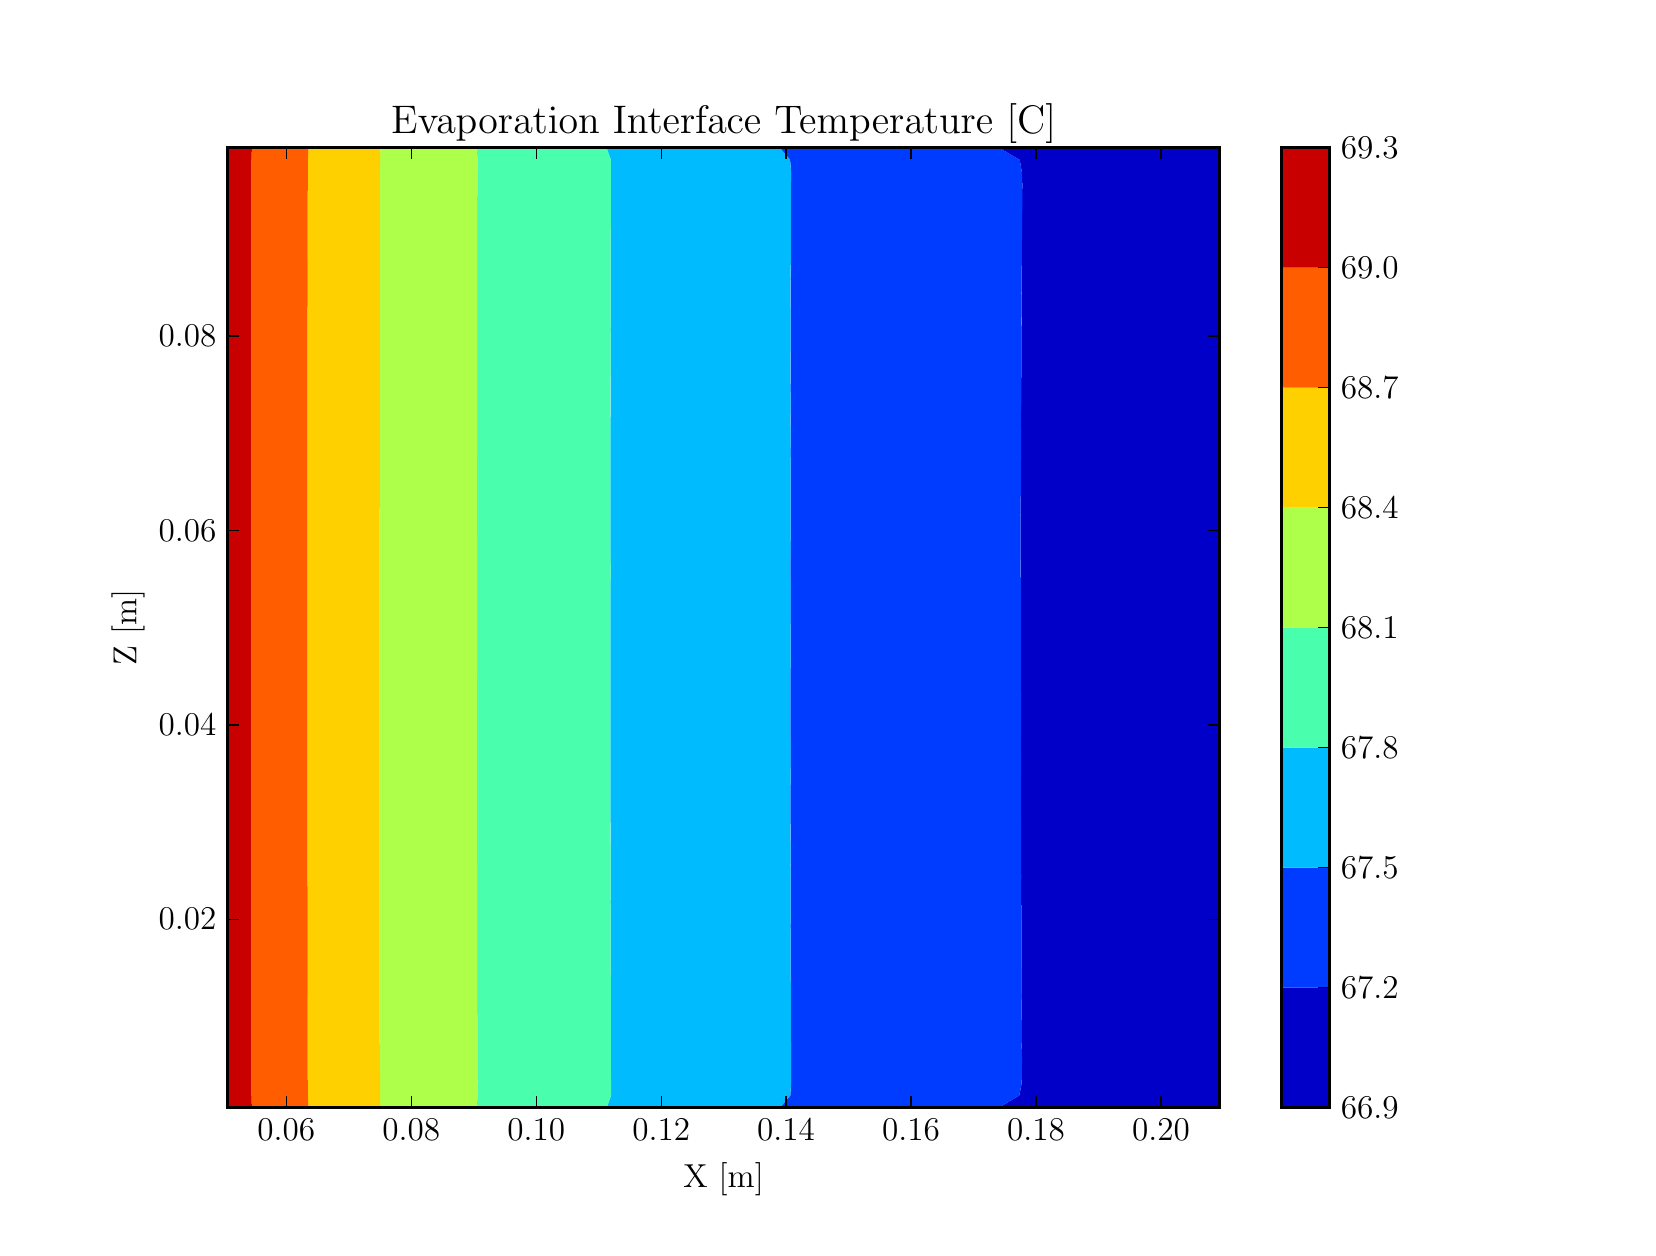 \begingroup%
\makeatletter%
\begin{pgfpicture}%
\pgfpathrectangle{\pgfpointorigin}{\pgfqpoint{8.0in}{6.0in}}%
\pgfusepath{use as bounding box, clip}%
\begin{pgfscope}%
\pgfsetbuttcap%
\pgfsetmiterjoin%
\definecolor{currentfill}{rgb}{1.0,1.0,1.0}%
\pgfsetfillcolor{currentfill}%
\pgfsetlinewidth{0.0pt}%
\definecolor{currentstroke}{rgb}{1.0,1.0,1.0}%
\pgfsetstrokecolor{currentstroke}%
\pgfsetdash{}{0pt}%
\pgfpathmoveto{\pgfqpoint{0.0in}{0.0in}}%
\pgfpathlineto{\pgfqpoint{8.0in}{0.0in}}%
\pgfpathlineto{\pgfqpoint{8.0in}{6.0in}}%
\pgfpathlineto{\pgfqpoint{0.0in}{6.0in}}%
\pgfpathclose%
\pgfusepath{fill}%
\end{pgfscope}%
\begin{pgfscope}%
\pgfsetbuttcap%
\pgfsetmiterjoin%
\definecolor{currentfill}{rgb}{1.0,1.0,1.0}%
\pgfsetfillcolor{currentfill}%
\pgfsetlinewidth{0.0pt}%
\definecolor{currentstroke}{rgb}{0.0,0.0,0.0}%
\pgfsetstrokecolor{currentstroke}%
\pgfsetstrokeopacity{0.0}%
\pgfsetdash{}{0pt}%
\pgfpathmoveto{\pgfqpoint{1.0in}{0.6in}}%
\pgfpathlineto{\pgfqpoint{5.96in}{0.6in}}%
\pgfpathlineto{\pgfqpoint{5.96in}{5.4in}}%
\pgfpathlineto{\pgfqpoint{1.0in}{5.4in}}%
\pgfpathclose%
\pgfusepath{fill}%
\end{pgfscope}%
\begin{pgfscope}%
\pgfpathrectangle{\pgfqpoint{1.0in}{0.6in}}{\pgfqpoint{4.96in}{4.8in}} %
\pgfusepath{clip}%
\pgfsetbuttcap%
\pgfsetroundjoin%
\definecolor{currentfill}{rgb}{0.0,0.0,0.785}%
\pgfsetfillcolor{currentfill}%
\pgfsetlinewidth{0.0pt}%
\definecolor{currentstroke}{rgb}{0.0,0.0,0.0}%
\pgfsetstrokecolor{currentstroke}%
\pgfsetdash{}{0pt}%
\pgfpathmoveto{\pgfqpoint{4.856in}{0.6in}}%
\pgfpathlineto{\pgfqpoint{5.96in}{0.6in}}%
\pgfpathlineto{\pgfqpoint{5.96in}{5.4in}}%
\pgfpathlineto{\pgfqpoint{4.857in}{5.4in}}%
\pgfpathlineto{\pgfqpoint{4.906in}{5.37in}}%
\pgfpathlineto{\pgfqpoint{4.96in}{5.339in}}%
\pgfpathlineto{\pgfqpoint{4.971in}{5.278in}}%
\pgfpathlineto{\pgfqpoint{4.973in}{5.218in}}%
\pgfpathlineto{\pgfqpoint{4.971in}{4.975in}}%
\pgfpathlineto{\pgfqpoint{4.97in}{4.914in}}%
\pgfpathlineto{\pgfqpoint{4.971in}{4.853in}}%
\pgfpathlineto{\pgfqpoint{4.97in}{4.792in}}%
\pgfpathlineto{\pgfqpoint{4.969in}{4.489in}}%
\pgfpathlineto{\pgfqpoint{4.968in}{4.428in}}%
\pgfpathlineto{\pgfqpoint{4.968in}{4.306in}}%
\pgfpathlineto{\pgfqpoint{4.967in}{4.003in}}%
\pgfpathlineto{\pgfqpoint{4.967in}{3.881in}}%
\pgfpathlineto{\pgfqpoint{4.966in}{3.82in}}%
\pgfpathlineto{\pgfqpoint{4.966in}{3.699in}}%
\pgfpathlineto{\pgfqpoint{4.964in}{3.577in}}%
\pgfpathlineto{\pgfqpoint{4.965in}{3.456in}}%
\pgfpathlineto{\pgfqpoint{4.966in}{3.091in}}%
\pgfpathlineto{\pgfqpoint{4.967in}{2.909in}}%
\pgfpathlineto{\pgfqpoint{4.966in}{2.848in}}%
\pgfpathlineto{\pgfqpoint{4.967in}{2.484in}}%
\pgfpathlineto{\pgfqpoint{4.966in}{2.423in}}%
\pgfpathlineto{\pgfqpoint{4.967in}{2.362in}}%
\pgfpathlineto{\pgfqpoint{4.967in}{2.18in}}%
\pgfpathlineto{\pgfqpoint{4.966in}{2.058in}}%
\pgfpathlineto{\pgfqpoint{4.967in}{1.937in}}%
\pgfpathlineto{\pgfqpoint{4.969in}{1.147in}}%
\pgfpathlineto{\pgfqpoint{4.971in}{0.965in}}%
\pgfpathlineto{\pgfqpoint{4.97in}{0.904in}}%
\pgfpathlineto{\pgfqpoint{4.972in}{0.843in}}%
\pgfpathlineto{\pgfqpoint{4.97in}{0.722in}}%
\pgfpathlineto{\pgfqpoint{4.958in}{0.661in}}%
\pgfpathlineto{\pgfqpoint{4.906in}{0.63in}}%
\pgfpathlineto{\pgfqpoint{4.856in}{0.6in}}%
\pgfpathlineto{\pgfqpoint{4.856in}{0.6in}}%
\pgfusepath{fill}%
\end{pgfscope}%
\begin{pgfscope}%
\pgfpathrectangle{\pgfqpoint{1.0in}{0.6in}}{\pgfqpoint{4.96in}{4.8in}} %
\pgfusepath{clip}%
\pgfsetbuttcap%
\pgfsetroundjoin%
\definecolor{currentfill}{rgb}{0.0,0.237,1.0}%
\pgfsetfillcolor{currentfill}%
\pgfsetlinewidth{0.0pt}%
\definecolor{currentstroke}{rgb}{0.0,0.0,0.0}%
\pgfsetstrokecolor{currentstroke}%
\pgfsetdash{}{0pt}%
\pgfpathmoveto{\pgfqpoint{3.761in}{0.6in}}%
\pgfpathlineto{\pgfqpoint{4.856in}{0.6in}}%
\pgfpathlineto{\pgfqpoint{4.906in}{0.63in}}%
\pgfpathlineto{\pgfqpoint{4.958in}{0.661in}}%
\pgfpathlineto{\pgfqpoint{4.97in}{0.722in}}%
\pgfpathlineto{\pgfqpoint{4.972in}{0.843in}}%
\pgfpathlineto{\pgfqpoint{4.97in}{0.904in}}%
\pgfpathlineto{\pgfqpoint{4.971in}{0.965in}}%
\pgfpathlineto{\pgfqpoint{4.967in}{1.39in}}%
\pgfpathlineto{\pgfqpoint{4.968in}{1.572in}}%
\pgfpathlineto{\pgfqpoint{4.967in}{1.694in}}%
\pgfpathlineto{\pgfqpoint{4.968in}{1.754in}}%
\pgfpathlineto{\pgfqpoint{4.967in}{1.815in}}%
\pgfpathlineto{\pgfqpoint{4.967in}{1.997in}}%
\pgfpathlineto{\pgfqpoint{4.966in}{2.119in}}%
\pgfpathlineto{\pgfqpoint{4.967in}{2.362in}}%
\pgfpathlineto{\pgfqpoint{4.966in}{2.423in}}%
\pgfpathlineto{\pgfqpoint{4.967in}{2.484in}}%
\pgfpathlineto{\pgfqpoint{4.965in}{3.395in}}%
\pgfpathlineto{\pgfqpoint{4.964in}{3.577in}}%
\pgfpathlineto{\pgfqpoint{4.966in}{3.699in}}%
\pgfpathlineto{\pgfqpoint{4.967in}{3.942in}}%
\pgfpathlineto{\pgfqpoint{4.966in}{4.063in}}%
\pgfpathlineto{\pgfqpoint{4.968in}{4.124in}}%
\pgfpathlineto{\pgfqpoint{4.968in}{4.428in}}%
\pgfpathlineto{\pgfqpoint{4.969in}{4.549in}}%
\pgfpathlineto{\pgfqpoint{4.97in}{4.61in}}%
\pgfpathlineto{\pgfqpoint{4.969in}{4.671in}}%
\pgfpathlineto{\pgfqpoint{4.973in}{5.096in}}%
\pgfpathlineto{\pgfqpoint{4.973in}{5.218in}}%
\pgfpathlineto{\pgfqpoint{4.971in}{5.278in}}%
\pgfpathlineto{\pgfqpoint{4.96in}{5.339in}}%
\pgfpathlineto{\pgfqpoint{4.906in}{5.37in}}%
\pgfpathlineto{\pgfqpoint{4.857in}{5.4in}}%
\pgfpathlineto{\pgfqpoint{3.76in}{5.4in}}%
\pgfpathlineto{\pgfqpoint{3.812in}{5.339in}}%
\pgfpathlineto{\pgfqpoint{3.817in}{5.278in}}%
\pgfpathlineto{\pgfqpoint{3.816in}{5.035in}}%
\pgfpathlineto{\pgfqpoint{3.814in}{4.185in}}%
\pgfpathlineto{\pgfqpoint{3.815in}{4.124in}}%
\pgfpathlineto{\pgfqpoint{3.814in}{3.881in}}%
\pgfpathlineto{\pgfqpoint{3.815in}{3.516in}}%
\pgfpathlineto{\pgfqpoint{3.813in}{3.334in}}%
\pgfpathlineto{\pgfqpoint{3.814in}{3.273in}}%
\pgfpathlineto{\pgfqpoint{3.814in}{3.03in}}%
\pgfpathlineto{\pgfqpoint{3.815in}{2.909in}}%
\pgfpathlineto{\pgfqpoint{3.814in}{2.787in}}%
\pgfpathlineto{\pgfqpoint{3.814in}{2.484in}}%
\pgfpathlineto{\pgfqpoint{3.813in}{2.362in}}%
\pgfpathlineto{\pgfqpoint{3.815in}{2.241in}}%
\pgfpathlineto{\pgfqpoint{3.813in}{2.18in}}%
\pgfpathlineto{\pgfqpoint{3.814in}{2.058in}}%
\pgfpathlineto{\pgfqpoint{3.815in}{1.572in}}%
\pgfpathlineto{\pgfqpoint{3.814in}{1.511in}}%
\pgfpathlineto{\pgfqpoint{3.815in}{1.329in}}%
\pgfpathlineto{\pgfqpoint{3.815in}{1.268in}}%
\pgfpathlineto{\pgfqpoint{3.817in}{0.782in}}%
\pgfpathlineto{\pgfqpoint{3.817in}{0.722in}}%
\pgfpathlineto{\pgfqpoint{3.813in}{0.661in}}%
\pgfpathlineto{\pgfqpoint{3.773in}{0.614in}}%
\pgfpathlineto{\pgfqpoint{3.761in}{0.6in}}%
\pgfpathlineto{\pgfqpoint{3.761in}{0.6in}}%
\pgfusepath{fill}%
\end{pgfscope}%
\begin{pgfscope}%
\pgfpathrectangle{\pgfqpoint{1.0in}{0.6in}}{\pgfqpoint{4.96in}{4.8in}} %
\pgfusepath{clip}%
\pgfsetbuttcap%
\pgfsetroundjoin%
\definecolor{currentfill}{rgb}{0.0,0.739,1.0}%
\pgfsetfillcolor{currentfill}%
\pgfsetlinewidth{0.0pt}%
\definecolor{currentstroke}{rgb}{0.0,0.0,0.0}%
\pgfsetstrokecolor{currentstroke}%
\pgfsetdash{}{0pt}%
\pgfpathmoveto{\pgfqpoint{2.895in}{0.6in}}%
\pgfpathlineto{\pgfqpoint{3.761in}{0.6in}}%
\pgfpathlineto{\pgfqpoint{3.773in}{0.614in}}%
\pgfpathlineto{\pgfqpoint{3.813in}{0.661in}}%
\pgfpathlineto{\pgfqpoint{3.817in}{0.722in}}%
\pgfpathlineto{\pgfqpoint{3.817in}{0.904in}}%
\pgfpathlineto{\pgfqpoint{3.816in}{0.965in}}%
\pgfpathlineto{\pgfqpoint{3.816in}{1.147in}}%
\pgfpathlineto{\pgfqpoint{3.815in}{1.268in}}%
\pgfpathlineto{\pgfqpoint{3.815in}{1.39in}}%
\pgfpathlineto{\pgfqpoint{3.814in}{1.511in}}%
\pgfpathlineto{\pgfqpoint{3.815in}{1.572in}}%
\pgfpathlineto{\pgfqpoint{3.815in}{1.694in}}%
\pgfpathlineto{\pgfqpoint{3.814in}{1.815in}}%
\pgfpathlineto{\pgfqpoint{3.815in}{1.876in}}%
\pgfpathlineto{\pgfqpoint{3.814in}{1.937in}}%
\pgfpathlineto{\pgfqpoint{3.814in}{2.119in}}%
\pgfpathlineto{\pgfqpoint{3.813in}{2.18in}}%
\pgfpathlineto{\pgfqpoint{3.815in}{2.241in}}%
\pgfpathlineto{\pgfqpoint{3.813in}{2.666in}}%
\pgfpathlineto{\pgfqpoint{3.815in}{2.909in}}%
\pgfpathlineto{\pgfqpoint{3.814in}{3.273in}}%
\pgfpathlineto{\pgfqpoint{3.813in}{3.334in}}%
\pgfpathlineto{\pgfqpoint{3.815in}{3.395in}}%
\pgfpathlineto{\pgfqpoint{3.814in}{4.063in}}%
\pgfpathlineto{\pgfqpoint{3.815in}{4.124in}}%
\pgfpathlineto{\pgfqpoint{3.813in}{4.246in}}%
\pgfpathlineto{\pgfqpoint{3.814in}{4.367in}}%
\pgfpathlineto{\pgfqpoint{3.815in}{4.489in}}%
\pgfpathlineto{\pgfqpoint{3.814in}{4.61in}}%
\pgfpathlineto{\pgfqpoint{3.814in}{4.671in}}%
\pgfpathlineto{\pgfqpoint{3.814in}{4.732in}}%
\pgfpathlineto{\pgfqpoint{3.816in}{4.853in}}%
\pgfpathlineto{\pgfqpoint{3.816in}{5.035in}}%
\pgfpathlineto{\pgfqpoint{3.816in}{5.157in}}%
\pgfpathlineto{\pgfqpoint{3.817in}{5.278in}}%
\pgfpathlineto{\pgfqpoint{3.812in}{5.34in}}%
\pgfpathlineto{\pgfqpoint{3.76in}{5.4in}}%
\pgfpathlineto{\pgfqpoint{2.894in}{5.4in}}%
\pgfpathlineto{\pgfqpoint{2.916in}{5.339in}}%
\pgfpathlineto{\pgfqpoint{2.917in}{5.278in}}%
\pgfpathlineto{\pgfqpoint{2.915in}{5.157in}}%
\pgfpathlineto{\pgfqpoint{2.916in}{5.035in}}%
\pgfpathlineto{\pgfqpoint{2.915in}{4.975in}}%
\pgfpathlineto{\pgfqpoint{2.915in}{4.61in}}%
\pgfpathlineto{\pgfqpoint{2.914in}{4.489in}}%
\pgfpathlineto{\pgfqpoint{2.915in}{4.367in}}%
\pgfpathlineto{\pgfqpoint{2.914in}{4.023in}}%
\pgfpathlineto{\pgfqpoint{2.913in}{3.942in}}%
\pgfpathlineto{\pgfqpoint{2.914in}{3.82in}}%
\pgfpathlineto{\pgfqpoint{2.914in}{3.368in}}%
\pgfpathlineto{\pgfqpoint{2.914in}{3.32in}}%
\pgfpathlineto{\pgfqpoint{2.915in}{3.273in}}%
\pgfpathlineto{\pgfqpoint{2.913in}{3.213in}}%
\pgfpathlineto{\pgfqpoint{2.914in}{2.347in}}%
\pgfpathlineto{\pgfqpoint{2.914in}{2.301in}}%
\pgfpathlineto{\pgfqpoint{2.914in}{2.058in}}%
\pgfpathlineto{\pgfqpoint{2.915in}{1.694in}}%
\pgfpathlineto{\pgfqpoint{2.914in}{1.633in}}%
\pgfpathlineto{\pgfqpoint{2.915in}{1.451in}}%
\pgfpathlineto{\pgfqpoint{2.915in}{1.268in}}%
\pgfpathlineto{\pgfqpoint{2.916in}{0.782in}}%
\pgfpathlineto{\pgfqpoint{2.917in}{0.722in}}%
\pgfpathlineto{\pgfqpoint{2.917in}{0.661in}}%
\pgfpathlineto{\pgfqpoint{2.895in}{0.6in}}%
\pgfpathlineto{\pgfqpoint{2.895in}{0.6in}}%
\pgfusepath{fill}%
\end{pgfscope}%
\begin{pgfscope}%
\pgfpathrectangle{\pgfqpoint{1.0in}{0.6in}}{\pgfqpoint{4.96in}{4.8in}} %
\pgfusepath{clip}%
\pgfsetbuttcap%
\pgfsetroundjoin%
\definecolor{currentfill}{rgb}{0.288,1.0,0.68}%
\pgfsetfillcolor{currentfill}%
\pgfsetlinewidth{0.0pt}%
\definecolor{currentstroke}{rgb}{0.0,0.0,0.0}%
\pgfsetstrokecolor{currentstroke}%
\pgfsetdash{}{0pt}%
\pgfpathmoveto{\pgfqpoint{2.244in}{0.6in}}%
\pgfpathlineto{\pgfqpoint{2.895in}{0.6in}}%
\pgfpathlineto{\pgfqpoint{2.917in}{0.661in}}%
\pgfpathlineto{\pgfqpoint{2.917in}{0.722in}}%
\pgfpathlineto{\pgfqpoint{2.916in}{0.782in}}%
\pgfpathlineto{\pgfqpoint{2.916in}{1.025in}}%
\pgfpathlineto{\pgfqpoint{2.915in}{1.39in}}%
\pgfpathlineto{\pgfqpoint{2.915in}{1.572in}}%
\pgfpathlineto{\pgfqpoint{2.914in}{1.633in}}%
\pgfpathlineto{\pgfqpoint{2.915in}{1.754in}}%
\pgfpathlineto{\pgfqpoint{2.914in}{1.937in}}%
\pgfpathlineto{\pgfqpoint{2.914in}{2.058in}}%
\pgfpathlineto{\pgfqpoint{2.914in}{2.241in}}%
\pgfpathlineto{\pgfqpoint{2.914in}{2.347in}}%
\pgfpathlineto{\pgfqpoint{2.914in}{2.397in}}%
\pgfpathlineto{\pgfqpoint{2.914in}{2.546in}}%
\pgfpathlineto{\pgfqpoint{2.913in}{2.605in}}%
\pgfpathlineto{\pgfqpoint{2.914in}{2.676in}}%
\pgfpathlineto{\pgfqpoint{2.913in}{2.787in}}%
\pgfpathlineto{\pgfqpoint{2.914in}{3.226in}}%
\pgfpathlineto{\pgfqpoint{2.915in}{3.273in}}%
\pgfpathlineto{\pgfqpoint{2.914in}{3.368in}}%
\pgfpathlineto{\pgfqpoint{2.914in}{3.516in}}%
\pgfpathlineto{\pgfqpoint{2.913in}{4.003in}}%
\pgfpathlineto{\pgfqpoint{2.914in}{4.124in}}%
\pgfpathlineto{\pgfqpoint{2.914in}{4.246in}}%
\pgfpathlineto{\pgfqpoint{2.915in}{4.428in}}%
\pgfpathlineto{\pgfqpoint{2.915in}{4.549in}}%
\pgfpathlineto{\pgfqpoint{2.915in}{4.671in}}%
\pgfpathlineto{\pgfqpoint{2.915in}{4.975in}}%
\pgfpathlineto{\pgfqpoint{2.916in}{5.035in}}%
\pgfpathlineto{\pgfqpoint{2.916in}{5.339in}}%
\pgfpathlineto{\pgfqpoint{2.894in}{5.4in}}%
\pgfpathlineto{\pgfqpoint{2.243in}{5.4in}}%
\pgfpathlineto{\pgfqpoint{2.25in}{5.339in}}%
\pgfpathlineto{\pgfqpoint{2.248in}{5.218in}}%
\pgfpathlineto{\pgfqpoint{2.247in}{4.853in}}%
\pgfpathlineto{\pgfqpoint{2.246in}{3.456in}}%
\pgfpathlineto{\pgfqpoint{2.247in}{3.273in}}%
\pgfpathlineto{\pgfqpoint{2.246in}{2.97in}}%
\pgfpathlineto{\pgfqpoint{2.246in}{2.909in}}%
\pgfpathlineto{\pgfqpoint{2.247in}{2.787in}}%
\pgfpathlineto{\pgfqpoint{2.246in}{2.484in}}%
\pgfpathlineto{\pgfqpoint{2.246in}{2.362in}}%
\pgfpathlineto{\pgfqpoint{2.247in}{1.997in}}%
\pgfpathlineto{\pgfqpoint{2.246in}{1.876in}}%
\pgfpathlineto{\pgfqpoint{2.247in}{1.633in}}%
\pgfpathlineto{\pgfqpoint{2.247in}{1.511in}}%
\pgfpathlineto{\pgfqpoint{2.247in}{1.268in}}%
\pgfpathlineto{\pgfqpoint{2.248in}{1.025in}}%
\pgfpathlineto{\pgfqpoint{2.248in}{0.843in}}%
\pgfpathlineto{\pgfqpoint{2.25in}{0.66in}}%
\pgfpathlineto{\pgfqpoint{2.244in}{0.6in}}%
\pgfpathlineto{\pgfqpoint{2.244in}{0.6in}}%
\pgfusepath{fill}%
\end{pgfscope}%
\begin{pgfscope}%
\pgfpathrectangle{\pgfqpoint{1.0in}{0.6in}}{\pgfqpoint{4.96in}{4.8in}} %
\pgfusepath{clip}%
\pgfsetbuttcap%
\pgfsetroundjoin%
\definecolor{currentfill}{rgb}{0.68,1.0,0.288}%
\pgfsetfillcolor{currentfill}%
\pgfsetlinewidth{0.0pt}%
\definecolor{currentstroke}{rgb}{0.0,0.0,0.0}%
\pgfsetstrokecolor{currentstroke}%
\pgfsetdash{}{0pt}%
\pgfpathmoveto{\pgfqpoint{1.763in}{0.6in}}%
\pgfpathlineto{\pgfqpoint{2.244in}{0.6in}}%
\pgfpathlineto{\pgfqpoint{2.25in}{0.664in}}%
\pgfpathlineto{\pgfqpoint{2.248in}{0.782in}}%
\pgfpathlineto{\pgfqpoint{2.248in}{0.965in}}%
\pgfpathlineto{\pgfqpoint{2.247in}{1.086in}}%
\pgfpathlineto{\pgfqpoint{2.247in}{1.39in}}%
\pgfpathlineto{\pgfqpoint{2.247in}{1.694in}}%
\pgfpathlineto{\pgfqpoint{2.247in}{1.754in}}%
\pgfpathlineto{\pgfqpoint{2.246in}{1.937in}}%
\pgfpathlineto{\pgfqpoint{2.246in}{2.058in}}%
\pgfpathlineto{\pgfqpoint{2.247in}{3.213in}}%
\pgfpathlineto{\pgfqpoint{2.247in}{3.395in}}%
\pgfpathlineto{\pgfqpoint{2.246in}{3.577in}}%
\pgfpathlineto{\pgfqpoint{2.247in}{4.003in}}%
\pgfpathlineto{\pgfqpoint{2.247in}{4.124in}}%
\pgfpathlineto{\pgfqpoint{2.247in}{4.367in}}%
\pgfpathlineto{\pgfqpoint{2.247in}{4.489in}}%
\pgfpathlineto{\pgfqpoint{2.247in}{4.671in}}%
\pgfpathlineto{\pgfqpoint{2.247in}{4.853in}}%
\pgfpathlineto{\pgfqpoint{2.247in}{4.975in}}%
\pgfpathlineto{\pgfqpoint{2.248in}{5.218in}}%
\pgfpathlineto{\pgfqpoint{2.25in}{5.339in}}%
\pgfpathlineto{\pgfqpoint{2.243in}{5.4in}}%
\pgfpathlineto{\pgfqpoint{1.763in}{5.4in}}%
\pgfpathlineto{\pgfqpoint{1.76in}{5.035in}}%
\pgfpathlineto{\pgfqpoint{1.76in}{0.965in}}%
\pgfpathlineto{\pgfqpoint{1.761in}{0.722in}}%
\pgfpathlineto{\pgfqpoint{1.763in}{0.6in}}%
\pgfpathlineto{\pgfqpoint{1.763in}{0.6in}}%
\pgfusepath{fill}%
\end{pgfscope}%
\begin{pgfscope}%
\pgfpathrectangle{\pgfqpoint{1.0in}{0.6in}}{\pgfqpoint{4.96in}{4.8in}} %
\pgfusepath{clip}%
\pgfsetbuttcap%
\pgfsetroundjoin%
\definecolor{currentfill}{rgb}{1.0,0.814,0.0}%
\pgfsetfillcolor{currentfill}%
\pgfsetlinewidth{0.0pt}%
\definecolor{currentstroke}{rgb}{0.0,0.0,0.0}%
\pgfsetstrokecolor{currentstroke}%
\pgfsetdash{}{0pt}%
\pgfpathmoveto{\pgfqpoint{1.404in}{0.6in}}%
\pgfpathlineto{\pgfqpoint{1.763in}{0.6in}}%
\pgfpathlineto{\pgfqpoint{1.76in}{0.965in}}%
\pgfpathlineto{\pgfqpoint{1.76in}{1.694in}}%
\pgfpathlineto{\pgfqpoint{1.76in}{2.18in}}%
\pgfpathlineto{\pgfqpoint{1.76in}{2.666in}}%
\pgfpathlineto{\pgfqpoint{1.761in}{5.278in}}%
\pgfpathlineto{\pgfqpoint{1.763in}{5.4in}}%
\pgfpathlineto{\pgfqpoint{1.404in}{5.4in}}%
\pgfpathlineto{\pgfqpoint{1.401in}{5.339in}}%
\pgfpathlineto{\pgfqpoint{1.4in}{5.218in}}%
\pgfpathlineto{\pgfqpoint{1.399in}{4.792in}}%
\pgfpathlineto{\pgfqpoint{1.399in}{4.003in}}%
\pgfpathlineto{\pgfqpoint{1.399in}{3.638in}}%
\pgfpathlineto{\pgfqpoint{1.399in}{1.815in}}%
\pgfpathlineto{\pgfqpoint{1.399in}{1.208in}}%
\pgfpathlineto{\pgfqpoint{1.4in}{0.782in}}%
\pgfpathlineto{\pgfqpoint{1.401in}{0.661in}}%
\pgfpathlineto{\pgfqpoint{1.404in}{0.6in}}%
\pgfpathlineto{\pgfqpoint{1.404in}{0.6in}}%
\pgfusepath{fill}%
\end{pgfscope}%
\begin{pgfscope}%
\pgfpathrectangle{\pgfqpoint{1.0in}{0.6in}}{\pgfqpoint{4.96in}{4.8in}} %
\pgfusepath{clip}%
\pgfsetbuttcap%
\pgfsetroundjoin%
\definecolor{currentfill}{rgb}{1.0,0.364,0.0}%
\pgfsetfillcolor{currentfill}%
\pgfsetlinewidth{0.0pt}%
\definecolor{currentstroke}{rgb}{0.0,0.0,0.0}%
\pgfsetstrokecolor{currentstroke}%
\pgfsetdash{}{0pt}%
\pgfpathmoveto{\pgfqpoint{1.121in}{0.6in}}%
\pgfpathlineto{\pgfqpoint{1.404in}{0.6in}}%
\pgfpathlineto{\pgfqpoint{1.401in}{0.661in}}%
\pgfpathlineto{\pgfqpoint{1.4in}{0.782in}}%
\pgfpathlineto{\pgfqpoint{1.399in}{1.815in}}%
\pgfpathlineto{\pgfqpoint{1.399in}{2.423in}}%
\pgfpathlineto{\pgfqpoint{1.399in}{2.666in}}%
\pgfpathlineto{\pgfqpoint{1.399in}{3.213in}}%
\pgfpathlineto{\pgfqpoint{1.399in}{3.395in}}%
\pgfpathlineto{\pgfqpoint{1.399in}{3.82in}}%
\pgfpathlineto{\pgfqpoint{1.399in}{4.549in}}%
\pgfpathlineto{\pgfqpoint{1.4in}{5.096in}}%
\pgfpathlineto{\pgfqpoint{1.401in}{5.339in}}%
\pgfpathlineto{\pgfqpoint{1.404in}{5.4in}}%
\pgfpathlineto{\pgfqpoint{1.121in}{5.4in}}%
\pgfpathlineto{\pgfqpoint{1.119in}{5.339in}}%
\pgfpathlineto{\pgfqpoint{1.118in}{5.218in}}%
\pgfpathlineto{\pgfqpoint{1.118in}{4.671in}}%
\pgfpathlineto{\pgfqpoint{1.118in}{3.638in}}%
\pgfpathlineto{\pgfqpoint{1.118in}{0.843in}}%
\pgfpathlineto{\pgfqpoint{1.119in}{0.661in}}%
\pgfpathlineto{\pgfqpoint{1.121in}{0.6in}}%
\pgfpathlineto{\pgfqpoint{1.121in}{0.6in}}%
\pgfusepath{fill}%
\end{pgfscope}%
\begin{pgfscope}%
\pgfpathrectangle{\pgfqpoint{1.0in}{0.6in}}{\pgfqpoint{4.96in}{4.8in}} %
\pgfusepath{clip}%
\pgfsetbuttcap%
\pgfsetroundjoin%
\definecolor{currentfill}{rgb}{0.785,0.0,0.0}%
\pgfsetfillcolor{currentfill}%
\pgfsetlinewidth{0.0pt}%
\definecolor{currentstroke}{rgb}{0.0,0.0,0.0}%
\pgfsetstrokecolor{currentstroke}%
\pgfsetdash{}{0pt}%
\pgfpathmoveto{\pgfqpoint{1.0in}{0.6in}}%
\pgfpathlineto{\pgfqpoint{1.121in}{0.6in}}%
\pgfpathlineto{\pgfqpoint{1.119in}{0.661in}}%
\pgfpathlineto{\pgfqpoint{1.118in}{0.782in}}%
\pgfpathlineto{\pgfqpoint{1.118in}{1.147in}}%
\pgfpathlineto{\pgfqpoint{1.118in}{3.152in}}%
\pgfpathlineto{\pgfqpoint{1.119in}{5.339in}}%
\pgfpathlineto{\pgfqpoint{1.121in}{5.4in}}%
\pgfpathlineto{\pgfqpoint{1.0in}{5.4in}}%
\pgfpathlineto{\pgfqpoint{1.0in}{0.6in}}%
\pgfpathlineto{\pgfqpoint{1.0in}{0.6in}}%
\pgfusepath{fill}%
\end{pgfscope}%
\begin{pgfscope}%
\pgfsetrectcap%
\pgfsetmiterjoin%
\pgfsetlinewidth{1.004pt}%
\definecolor{currentstroke}{rgb}{0.0,0.0,0.0}%
\pgfsetstrokecolor{currentstroke}%
\pgfsetdash{}{0pt}%
\pgfpathmoveto{\pgfqpoint{5.96in}{0.6in}}%
\pgfpathlineto{\pgfqpoint{5.96in}{5.4in}}%
\pgfusepath{stroke}%
\end{pgfscope}%
\begin{pgfscope}%
\pgfsetrectcap%
\pgfsetmiterjoin%
\pgfsetlinewidth{1.004pt}%
\definecolor{currentstroke}{rgb}{0.0,0.0,0.0}%
\pgfsetstrokecolor{currentstroke}%
\pgfsetdash{}{0pt}%
\pgfpathmoveto{\pgfqpoint{1.0in}{0.6in}}%
\pgfpathlineto{\pgfqpoint{5.96in}{0.6in}}%
\pgfusepath{stroke}%
\end{pgfscope}%
\begin{pgfscope}%
\pgfsetrectcap%
\pgfsetmiterjoin%
\pgfsetlinewidth{1.004pt}%
\definecolor{currentstroke}{rgb}{0.0,0.0,0.0}%
\pgfsetstrokecolor{currentstroke}%
\pgfsetdash{}{0pt}%
\pgfpathmoveto{\pgfqpoint{1.0in}{0.6in}}%
\pgfpathlineto{\pgfqpoint{1.0in}{5.4in}}%
\pgfusepath{stroke}%
\end{pgfscope}%
\begin{pgfscope}%
\pgfsetrectcap%
\pgfsetmiterjoin%
\pgfsetlinewidth{1.004pt}%
\definecolor{currentstroke}{rgb}{0.0,0.0,0.0}%
\pgfsetstrokecolor{currentstroke}%
\pgfsetdash{}{0pt}%
\pgfpathmoveto{\pgfqpoint{1.0in}{5.4in}}%
\pgfpathlineto{\pgfqpoint{5.96in}{5.4in}}%
\pgfusepath{stroke}%
\end{pgfscope}%
\begin{pgfscope}%
\pgfsetbuttcap%
\pgfsetroundjoin%
\definecolor{currentfill}{rgb}{0.0,0.0,0.0}%
\pgfsetfillcolor{currentfill}%
\pgfsetlinewidth{0.502pt}%
\definecolor{currentstroke}{rgb}{0.0,0.0,0.0}%
\pgfsetstrokecolor{currentstroke}%
\pgfsetdash{}{0pt}%
\pgfsys@defobject{currentmarker}{\pgfqpoint{0.0in}{0.0in}}{\pgfqpoint{0.0in}{0.056in}}{%
\pgfpathmoveto{\pgfqpoint{0.0in}{0.0in}}%
\pgfpathlineto{\pgfqpoint{0.0in}{0.056in}}%
\pgfusepath{stroke,fill}%
}%
\begin{pgfscope}%
\pgfsys@transformshift{1.293in}{0.6in}%
\pgfsys@useobject{currentmarker}{}%
\end{pgfscope}%
\end{pgfscope}%
\begin{pgfscope}%
\pgfsetbuttcap%
\pgfsetroundjoin%
\definecolor{currentfill}{rgb}{0.0,0.0,0.0}%
\pgfsetfillcolor{currentfill}%
\pgfsetlinewidth{0.502pt}%
\definecolor{currentstroke}{rgb}{0.0,0.0,0.0}%
\pgfsetstrokecolor{currentstroke}%
\pgfsetdash{}{0pt}%
\pgfsys@defobject{currentmarker}{\pgfqpoint{0.0in}{-0.056in}}{\pgfqpoint{0.0in}{0.0in}}{%
\pgfpathmoveto{\pgfqpoint{0.0in}{0.0in}}%
\pgfpathlineto{\pgfqpoint{0.0in}{-0.056in}}%
\pgfusepath{stroke,fill}%
}%
\begin{pgfscope}%
\pgfsys@transformshift{1.293in}{5.4in}%
\pgfsys@useobject{currentmarker}{}%
\end{pgfscope}%
\end{pgfscope}%
\begin{pgfscope}%
\pgftext[x=1.293in,y=0.544in,,top]{\rmfamily\fontsize{12.0}{14.4}\selectfont 0.06}%
\end{pgfscope}%
\begin{pgfscope}%
\pgfsetbuttcap%
\pgfsetroundjoin%
\definecolor{currentfill}{rgb}{0.0,0.0,0.0}%
\pgfsetfillcolor{currentfill}%
\pgfsetlinewidth{0.502pt}%
\definecolor{currentstroke}{rgb}{0.0,0.0,0.0}%
\pgfsetstrokecolor{currentstroke}%
\pgfsetdash{}{0pt}%
\pgfsys@defobject{currentmarker}{\pgfqpoint{0.0in}{0.0in}}{\pgfqpoint{0.0in}{0.056in}}{%
\pgfpathmoveto{\pgfqpoint{0.0in}{0.0in}}%
\pgfpathlineto{\pgfqpoint{0.0in}{0.056in}}%
\pgfusepath{stroke,fill}%
}%
\begin{pgfscope}%
\pgfsys@transformshift{1.918in}{0.6in}%
\pgfsys@useobject{currentmarker}{}%
\end{pgfscope}%
\end{pgfscope}%
\begin{pgfscope}%
\pgfsetbuttcap%
\pgfsetroundjoin%
\definecolor{currentfill}{rgb}{0.0,0.0,0.0}%
\pgfsetfillcolor{currentfill}%
\pgfsetlinewidth{0.502pt}%
\definecolor{currentstroke}{rgb}{0.0,0.0,0.0}%
\pgfsetstrokecolor{currentstroke}%
\pgfsetdash{}{0pt}%
\pgfsys@defobject{currentmarker}{\pgfqpoint{0.0in}{-0.056in}}{\pgfqpoint{0.0in}{0.0in}}{%
\pgfpathmoveto{\pgfqpoint{0.0in}{0.0in}}%
\pgfpathlineto{\pgfqpoint{0.0in}{-0.056in}}%
\pgfusepath{stroke,fill}%
}%
\begin{pgfscope}%
\pgfsys@transformshift{1.918in}{5.4in}%
\pgfsys@useobject{currentmarker}{}%
\end{pgfscope}%
\end{pgfscope}%
\begin{pgfscope}%
\pgftext[x=1.918in,y=0.544in,,top]{\rmfamily\fontsize{12.0}{14.4}\selectfont 0.08}%
\end{pgfscope}%
\begin{pgfscope}%
\pgfsetbuttcap%
\pgfsetroundjoin%
\definecolor{currentfill}{rgb}{0.0,0.0,0.0}%
\pgfsetfillcolor{currentfill}%
\pgfsetlinewidth{0.502pt}%
\definecolor{currentstroke}{rgb}{0.0,0.0,0.0}%
\pgfsetstrokecolor{currentstroke}%
\pgfsetdash{}{0pt}%
\pgfsys@defobject{currentmarker}{\pgfqpoint{0.0in}{0.0in}}{\pgfqpoint{0.0in}{0.056in}}{%
\pgfpathmoveto{\pgfqpoint{0.0in}{0.0in}}%
\pgfpathlineto{\pgfqpoint{0.0in}{0.056in}}%
\pgfusepath{stroke,fill}%
}%
\begin{pgfscope}%
\pgfsys@transformshift{2.543in}{0.6in}%
\pgfsys@useobject{currentmarker}{}%
\end{pgfscope}%
\end{pgfscope}%
\begin{pgfscope}%
\pgfsetbuttcap%
\pgfsetroundjoin%
\definecolor{currentfill}{rgb}{0.0,0.0,0.0}%
\pgfsetfillcolor{currentfill}%
\pgfsetlinewidth{0.502pt}%
\definecolor{currentstroke}{rgb}{0.0,0.0,0.0}%
\pgfsetstrokecolor{currentstroke}%
\pgfsetdash{}{0pt}%
\pgfsys@defobject{currentmarker}{\pgfqpoint{0.0in}{-0.056in}}{\pgfqpoint{0.0in}{0.0in}}{%
\pgfpathmoveto{\pgfqpoint{0.0in}{0.0in}}%
\pgfpathlineto{\pgfqpoint{0.0in}{-0.056in}}%
\pgfusepath{stroke,fill}%
}%
\begin{pgfscope}%
\pgfsys@transformshift{2.543in}{5.4in}%
\pgfsys@useobject{currentmarker}{}%
\end{pgfscope}%
\end{pgfscope}%
\begin{pgfscope}%
\pgftext[x=2.543in,y=0.544in,,top]{\rmfamily\fontsize{12.0}{14.4}\selectfont 0.10}%
\end{pgfscope}%
\begin{pgfscope}%
\pgfsetbuttcap%
\pgfsetroundjoin%
\definecolor{currentfill}{rgb}{0.0,0.0,0.0}%
\pgfsetfillcolor{currentfill}%
\pgfsetlinewidth{0.502pt}%
\definecolor{currentstroke}{rgb}{0.0,0.0,0.0}%
\pgfsetstrokecolor{currentstroke}%
\pgfsetdash{}{0pt}%
\pgfsys@defobject{currentmarker}{\pgfqpoint{0.0in}{0.0in}}{\pgfqpoint{0.0in}{0.056in}}{%
\pgfpathmoveto{\pgfqpoint{0.0in}{0.0in}}%
\pgfpathlineto{\pgfqpoint{0.0in}{0.056in}}%
\pgfusepath{stroke,fill}%
}%
\begin{pgfscope}%
\pgfsys@transformshift{3.168in}{0.6in}%
\pgfsys@useobject{currentmarker}{}%
\end{pgfscope}%
\end{pgfscope}%
\begin{pgfscope}%
\pgfsetbuttcap%
\pgfsetroundjoin%
\definecolor{currentfill}{rgb}{0.0,0.0,0.0}%
\pgfsetfillcolor{currentfill}%
\pgfsetlinewidth{0.502pt}%
\definecolor{currentstroke}{rgb}{0.0,0.0,0.0}%
\pgfsetstrokecolor{currentstroke}%
\pgfsetdash{}{0pt}%
\pgfsys@defobject{currentmarker}{\pgfqpoint{0.0in}{-0.056in}}{\pgfqpoint{0.0in}{0.0in}}{%
\pgfpathmoveto{\pgfqpoint{0.0in}{0.0in}}%
\pgfpathlineto{\pgfqpoint{0.0in}{-0.056in}}%
\pgfusepath{stroke,fill}%
}%
\begin{pgfscope}%
\pgfsys@transformshift{3.168in}{5.4in}%
\pgfsys@useobject{currentmarker}{}%
\end{pgfscope}%
\end{pgfscope}%
\begin{pgfscope}%
\pgftext[x=3.168in,y=0.544in,,top]{\rmfamily\fontsize{12.0}{14.4}\selectfont 0.12}%
\end{pgfscope}%
\begin{pgfscope}%
\pgfsetbuttcap%
\pgfsetroundjoin%
\definecolor{currentfill}{rgb}{0.0,0.0,0.0}%
\pgfsetfillcolor{currentfill}%
\pgfsetlinewidth{0.502pt}%
\definecolor{currentstroke}{rgb}{0.0,0.0,0.0}%
\pgfsetstrokecolor{currentstroke}%
\pgfsetdash{}{0pt}%
\pgfsys@defobject{currentmarker}{\pgfqpoint{0.0in}{0.0in}}{\pgfqpoint{0.0in}{0.056in}}{%
\pgfpathmoveto{\pgfqpoint{0.0in}{0.0in}}%
\pgfpathlineto{\pgfqpoint{0.0in}{0.056in}}%
\pgfusepath{stroke,fill}%
}%
\begin{pgfscope}%
\pgfsys@transformshift{3.792in}{0.6in}%
\pgfsys@useobject{currentmarker}{}%
\end{pgfscope}%
\end{pgfscope}%
\begin{pgfscope}%
\pgfsetbuttcap%
\pgfsetroundjoin%
\definecolor{currentfill}{rgb}{0.0,0.0,0.0}%
\pgfsetfillcolor{currentfill}%
\pgfsetlinewidth{0.502pt}%
\definecolor{currentstroke}{rgb}{0.0,0.0,0.0}%
\pgfsetstrokecolor{currentstroke}%
\pgfsetdash{}{0pt}%
\pgfsys@defobject{currentmarker}{\pgfqpoint{0.0in}{-0.056in}}{\pgfqpoint{0.0in}{0.0in}}{%
\pgfpathmoveto{\pgfqpoint{0.0in}{0.0in}}%
\pgfpathlineto{\pgfqpoint{0.0in}{-0.056in}}%
\pgfusepath{stroke,fill}%
}%
\begin{pgfscope}%
\pgfsys@transformshift{3.792in}{5.4in}%
\pgfsys@useobject{currentmarker}{}%
\end{pgfscope}%
\end{pgfscope}%
\begin{pgfscope}%
\pgftext[x=3.792in,y=0.544in,,top]{\rmfamily\fontsize{12.0}{14.4}\selectfont 0.14}%
\end{pgfscope}%
\begin{pgfscope}%
\pgfsetbuttcap%
\pgfsetroundjoin%
\definecolor{currentfill}{rgb}{0.0,0.0,0.0}%
\pgfsetfillcolor{currentfill}%
\pgfsetlinewidth{0.502pt}%
\definecolor{currentstroke}{rgb}{0.0,0.0,0.0}%
\pgfsetstrokecolor{currentstroke}%
\pgfsetdash{}{0pt}%
\pgfsys@defobject{currentmarker}{\pgfqpoint{0.0in}{0.0in}}{\pgfqpoint{0.0in}{0.056in}}{%
\pgfpathmoveto{\pgfqpoint{0.0in}{0.0in}}%
\pgfpathlineto{\pgfqpoint{0.0in}{0.056in}}%
\pgfusepath{stroke,fill}%
}%
\begin{pgfscope}%
\pgfsys@transformshift{4.417in}{0.6in}%
\pgfsys@useobject{currentmarker}{}%
\end{pgfscope}%
\end{pgfscope}%
\begin{pgfscope}%
\pgfsetbuttcap%
\pgfsetroundjoin%
\definecolor{currentfill}{rgb}{0.0,0.0,0.0}%
\pgfsetfillcolor{currentfill}%
\pgfsetlinewidth{0.502pt}%
\definecolor{currentstroke}{rgb}{0.0,0.0,0.0}%
\pgfsetstrokecolor{currentstroke}%
\pgfsetdash{}{0pt}%
\pgfsys@defobject{currentmarker}{\pgfqpoint{0.0in}{-0.056in}}{\pgfqpoint{0.0in}{0.0in}}{%
\pgfpathmoveto{\pgfqpoint{0.0in}{0.0in}}%
\pgfpathlineto{\pgfqpoint{0.0in}{-0.056in}}%
\pgfusepath{stroke,fill}%
}%
\begin{pgfscope}%
\pgfsys@transformshift{4.417in}{5.4in}%
\pgfsys@useobject{currentmarker}{}%
\end{pgfscope}%
\end{pgfscope}%
\begin{pgfscope}%
\pgftext[x=4.417in,y=0.544in,,top]{\rmfamily\fontsize{12.0}{14.4}\selectfont 0.16}%
\end{pgfscope}%
\begin{pgfscope}%
\pgfsetbuttcap%
\pgfsetroundjoin%
\definecolor{currentfill}{rgb}{0.0,0.0,0.0}%
\pgfsetfillcolor{currentfill}%
\pgfsetlinewidth{0.502pt}%
\definecolor{currentstroke}{rgb}{0.0,0.0,0.0}%
\pgfsetstrokecolor{currentstroke}%
\pgfsetdash{}{0pt}%
\pgfsys@defobject{currentmarker}{\pgfqpoint{0.0in}{0.0in}}{\pgfqpoint{0.0in}{0.056in}}{%
\pgfpathmoveto{\pgfqpoint{0.0in}{0.0in}}%
\pgfpathlineto{\pgfqpoint{0.0in}{0.056in}}%
\pgfusepath{stroke,fill}%
}%
\begin{pgfscope}%
\pgfsys@transformshift{5.042in}{0.6in}%
\pgfsys@useobject{currentmarker}{}%
\end{pgfscope}%
\end{pgfscope}%
\begin{pgfscope}%
\pgfsetbuttcap%
\pgfsetroundjoin%
\definecolor{currentfill}{rgb}{0.0,0.0,0.0}%
\pgfsetfillcolor{currentfill}%
\pgfsetlinewidth{0.502pt}%
\definecolor{currentstroke}{rgb}{0.0,0.0,0.0}%
\pgfsetstrokecolor{currentstroke}%
\pgfsetdash{}{0pt}%
\pgfsys@defobject{currentmarker}{\pgfqpoint{0.0in}{-0.056in}}{\pgfqpoint{0.0in}{0.0in}}{%
\pgfpathmoveto{\pgfqpoint{0.0in}{0.0in}}%
\pgfpathlineto{\pgfqpoint{0.0in}{-0.056in}}%
\pgfusepath{stroke,fill}%
}%
\begin{pgfscope}%
\pgfsys@transformshift{5.042in}{5.4in}%
\pgfsys@useobject{currentmarker}{}%
\end{pgfscope}%
\end{pgfscope}%
\begin{pgfscope}%
\pgftext[x=5.042in,y=0.544in,,top]{\rmfamily\fontsize{12.0}{14.4}\selectfont 0.18}%
\end{pgfscope}%
\begin{pgfscope}%
\pgfsetbuttcap%
\pgfsetroundjoin%
\definecolor{currentfill}{rgb}{0.0,0.0,0.0}%
\pgfsetfillcolor{currentfill}%
\pgfsetlinewidth{0.502pt}%
\definecolor{currentstroke}{rgb}{0.0,0.0,0.0}%
\pgfsetstrokecolor{currentstroke}%
\pgfsetdash{}{0pt}%
\pgfsys@defobject{currentmarker}{\pgfqpoint{0.0in}{0.0in}}{\pgfqpoint{0.0in}{0.056in}}{%
\pgfpathmoveto{\pgfqpoint{0.0in}{0.0in}}%
\pgfpathlineto{\pgfqpoint{0.0in}{0.056in}}%
\pgfusepath{stroke,fill}%
}%
\begin{pgfscope}%
\pgfsys@transformshift{5.667in}{0.6in}%
\pgfsys@useobject{currentmarker}{}%
\end{pgfscope}%
\end{pgfscope}%
\begin{pgfscope}%
\pgfsetbuttcap%
\pgfsetroundjoin%
\definecolor{currentfill}{rgb}{0.0,0.0,0.0}%
\pgfsetfillcolor{currentfill}%
\pgfsetlinewidth{0.502pt}%
\definecolor{currentstroke}{rgb}{0.0,0.0,0.0}%
\pgfsetstrokecolor{currentstroke}%
\pgfsetdash{}{0pt}%
\pgfsys@defobject{currentmarker}{\pgfqpoint{0.0in}{-0.056in}}{\pgfqpoint{0.0in}{0.0in}}{%
\pgfpathmoveto{\pgfqpoint{0.0in}{0.0in}}%
\pgfpathlineto{\pgfqpoint{0.0in}{-0.056in}}%
\pgfusepath{stroke,fill}%
}%
\begin{pgfscope}%
\pgfsys@transformshift{5.667in}{5.4in}%
\pgfsys@useobject{currentmarker}{}%
\end{pgfscope}%
\end{pgfscope}%
\begin{pgfscope}%
\pgftext[x=5.667in,y=0.544in,,top]{\rmfamily\fontsize{12.0}{14.4}\selectfont 0.20}%
\end{pgfscope}%
\begin{pgfscope}%
\pgftext[x=3.48in,y=0.327in,,top]{\rmfamily\fontsize{12.0}{14.4}\selectfont X [m]}%
\end{pgfscope}%
\begin{pgfscope}%
\pgfsetbuttcap%
\pgfsetroundjoin%
\definecolor{currentfill}{rgb}{0.0,0.0,0.0}%
\pgfsetfillcolor{currentfill}%
\pgfsetlinewidth{0.502pt}%
\definecolor{currentstroke}{rgb}{0.0,0.0,0.0}%
\pgfsetstrokecolor{currentstroke}%
\pgfsetdash{}{0pt}%
\pgfsys@defobject{currentmarker}{\pgfqpoint{0.0in}{0.0in}}{\pgfqpoint{0.056in}{0.0in}}{%
\pgfpathmoveto{\pgfqpoint{0.0in}{0.0in}}%
\pgfpathlineto{\pgfqpoint{0.056in}{0.0in}}%
\pgfusepath{stroke,fill}%
}%
\begin{pgfscope}%
\pgfsys@transformshift{1.0in}{1.542in}%
\pgfsys@useobject{currentmarker}{}%
\end{pgfscope}%
\end{pgfscope}%
\begin{pgfscope}%
\pgfsetbuttcap%
\pgfsetroundjoin%
\definecolor{currentfill}{rgb}{0.0,0.0,0.0}%
\pgfsetfillcolor{currentfill}%
\pgfsetlinewidth{0.502pt}%
\definecolor{currentstroke}{rgb}{0.0,0.0,0.0}%
\pgfsetstrokecolor{currentstroke}%
\pgfsetdash{}{0pt}%
\pgfsys@defobject{currentmarker}{\pgfqpoint{-0.056in}{0.0in}}{\pgfqpoint{0.0in}{0.0in}}{%
\pgfpathmoveto{\pgfqpoint{0.0in}{0.0in}}%
\pgfpathlineto{\pgfqpoint{-0.056in}{0.0in}}%
\pgfusepath{stroke,fill}%
}%
\begin{pgfscope}%
\pgfsys@transformshift{5.96in}{1.542in}%
\pgfsys@useobject{currentmarker}{}%
\end{pgfscope}%
\end{pgfscope}%
\begin{pgfscope}%
\pgftext[x=0.944in,y=1.542in,right,]{\rmfamily\fontsize{12.0}{14.4}\selectfont 0.02}%
\end{pgfscope}%
\begin{pgfscope}%
\pgfsetbuttcap%
\pgfsetroundjoin%
\definecolor{currentfill}{rgb}{0.0,0.0,0.0}%
\pgfsetfillcolor{currentfill}%
\pgfsetlinewidth{0.502pt}%
\definecolor{currentstroke}{rgb}{0.0,0.0,0.0}%
\pgfsetstrokecolor{currentstroke}%
\pgfsetdash{}{0pt}%
\pgfsys@defobject{currentmarker}{\pgfqpoint{0.0in}{0.0in}}{\pgfqpoint{0.056in}{0.0in}}{%
\pgfpathmoveto{\pgfqpoint{0.0in}{0.0in}}%
\pgfpathlineto{\pgfqpoint{0.056in}{0.0in}}%
\pgfusepath{stroke,fill}%
}%
\begin{pgfscope}%
\pgfsys@transformshift{1.0in}{2.514in}%
\pgfsys@useobject{currentmarker}{}%
\end{pgfscope}%
\end{pgfscope}%
\begin{pgfscope}%
\pgfsetbuttcap%
\pgfsetroundjoin%
\definecolor{currentfill}{rgb}{0.0,0.0,0.0}%
\pgfsetfillcolor{currentfill}%
\pgfsetlinewidth{0.502pt}%
\definecolor{currentstroke}{rgb}{0.0,0.0,0.0}%
\pgfsetstrokecolor{currentstroke}%
\pgfsetdash{}{0pt}%
\pgfsys@defobject{currentmarker}{\pgfqpoint{-0.056in}{0.0in}}{\pgfqpoint{0.0in}{0.0in}}{%
\pgfpathmoveto{\pgfqpoint{0.0in}{0.0in}}%
\pgfpathlineto{\pgfqpoint{-0.056in}{0.0in}}%
\pgfusepath{stroke,fill}%
}%
\begin{pgfscope}%
\pgfsys@transformshift{5.96in}{2.514in}%
\pgfsys@useobject{currentmarker}{}%
\end{pgfscope}%
\end{pgfscope}%
\begin{pgfscope}%
\pgftext[x=0.944in,y=2.514in,right,]{\rmfamily\fontsize{12.0}{14.4}\selectfont 0.04}%
\end{pgfscope}%
\begin{pgfscope}%
\pgfsetbuttcap%
\pgfsetroundjoin%
\definecolor{currentfill}{rgb}{0.0,0.0,0.0}%
\pgfsetfillcolor{currentfill}%
\pgfsetlinewidth{0.502pt}%
\definecolor{currentstroke}{rgb}{0.0,0.0,0.0}%
\pgfsetstrokecolor{currentstroke}%
\pgfsetdash{}{0pt}%
\pgfsys@defobject{currentmarker}{\pgfqpoint{0.0in}{0.0in}}{\pgfqpoint{0.056in}{0.0in}}{%
\pgfpathmoveto{\pgfqpoint{0.0in}{0.0in}}%
\pgfpathlineto{\pgfqpoint{0.056in}{0.0in}}%
\pgfusepath{stroke,fill}%
}%
\begin{pgfscope}%
\pgfsys@transformshift{1.0in}{3.486in}%
\pgfsys@useobject{currentmarker}{}%
\end{pgfscope}%
\end{pgfscope}%
\begin{pgfscope}%
\pgfsetbuttcap%
\pgfsetroundjoin%
\definecolor{currentfill}{rgb}{0.0,0.0,0.0}%
\pgfsetfillcolor{currentfill}%
\pgfsetlinewidth{0.502pt}%
\definecolor{currentstroke}{rgb}{0.0,0.0,0.0}%
\pgfsetstrokecolor{currentstroke}%
\pgfsetdash{}{0pt}%
\pgfsys@defobject{currentmarker}{\pgfqpoint{-0.056in}{0.0in}}{\pgfqpoint{0.0in}{0.0in}}{%
\pgfpathmoveto{\pgfqpoint{0.0in}{0.0in}}%
\pgfpathlineto{\pgfqpoint{-0.056in}{0.0in}}%
\pgfusepath{stroke,fill}%
}%
\begin{pgfscope}%
\pgfsys@transformshift{5.96in}{3.486in}%
\pgfsys@useobject{currentmarker}{}%
\end{pgfscope}%
\end{pgfscope}%
\begin{pgfscope}%
\pgftext[x=0.944in,y=3.486in,right,]{\rmfamily\fontsize{12.0}{14.4}\selectfont 0.06}%
\end{pgfscope}%
\begin{pgfscope}%
\pgfsetbuttcap%
\pgfsetroundjoin%
\definecolor{currentfill}{rgb}{0.0,0.0,0.0}%
\pgfsetfillcolor{currentfill}%
\pgfsetlinewidth{0.502pt}%
\definecolor{currentstroke}{rgb}{0.0,0.0,0.0}%
\pgfsetstrokecolor{currentstroke}%
\pgfsetdash{}{0pt}%
\pgfsys@defobject{currentmarker}{\pgfqpoint{0.0in}{0.0in}}{\pgfqpoint{0.056in}{0.0in}}{%
\pgfpathmoveto{\pgfqpoint{0.0in}{0.0in}}%
\pgfpathlineto{\pgfqpoint{0.056in}{0.0in}}%
\pgfusepath{stroke,fill}%
}%
\begin{pgfscope}%
\pgfsys@transformshift{1.0in}{4.458in}%
\pgfsys@useobject{currentmarker}{}%
\end{pgfscope}%
\end{pgfscope}%
\begin{pgfscope}%
\pgfsetbuttcap%
\pgfsetroundjoin%
\definecolor{currentfill}{rgb}{0.0,0.0,0.0}%
\pgfsetfillcolor{currentfill}%
\pgfsetlinewidth{0.502pt}%
\definecolor{currentstroke}{rgb}{0.0,0.0,0.0}%
\pgfsetstrokecolor{currentstroke}%
\pgfsetdash{}{0pt}%
\pgfsys@defobject{currentmarker}{\pgfqpoint{-0.056in}{0.0in}}{\pgfqpoint{0.0in}{0.0in}}{%
\pgfpathmoveto{\pgfqpoint{0.0in}{0.0in}}%
\pgfpathlineto{\pgfqpoint{-0.056in}{0.0in}}%
\pgfusepath{stroke,fill}%
}%
\begin{pgfscope}%
\pgfsys@transformshift{5.96in}{4.458in}%
\pgfsys@useobject{currentmarker}{}%
\end{pgfscope}%
\end{pgfscope}%
\begin{pgfscope}%
\pgftext[x=0.944in,y=4.458in,right,]{\rmfamily\fontsize{12.0}{14.4}\selectfont 0.08}%
\end{pgfscope}%
\begin{pgfscope}%
\pgftext[x=0.585in,y=3.0in,,bottom,rotate=90.0]{\rmfamily\fontsize{12.0}{14.4}\selectfont Z [m]}%
\end{pgfscope}%
\begin{pgfscope}%
\pgftext[x=3.48in,y=5.469in,,base]{\rmfamily\fontsize{14.4}{17.28}\selectfont Evaporation Interface Temperature [C]}%
\end{pgfscope}%
\begin{pgfscope}%
\pgfpathrectangle{\pgfqpoint{6.27in}{0.6in}}{\pgfqpoint{0.24in}{4.8in}} %
\pgfusepath{clip}%
\pgfsetbuttcap%
\pgfsetmiterjoin%
\definecolor{currentfill}{rgb}{1.0,1.0,1.0}%
\pgfsetfillcolor{currentfill}%
\pgfsetlinewidth{0.01pt}%
\definecolor{currentstroke}{rgb}{1.0,1.0,1.0}%
\pgfsetstrokecolor{currentstroke}%
\pgfsetdash{}{0pt}%
\pgfpathmoveto{\pgfqpoint{6.27in}{0.6in}}%
\pgfpathlineto{\pgfqpoint{6.27in}{1.2in}}%
\pgfpathlineto{\pgfqpoint{6.27in}{4.8in}}%
\pgfpathlineto{\pgfqpoint{6.27in}{5.4in}}%
\pgfpathlineto{\pgfqpoint{6.51in}{5.4in}}%
\pgfpathlineto{\pgfqpoint{6.51in}{4.8in}}%
\pgfpathlineto{\pgfqpoint{6.51in}{1.2in}}%
\pgfpathlineto{\pgfqpoint{6.51in}{0.6in}}%
\pgfpathlineto{\pgfqpoint{6.27in}{0.6in}}%
\pgfusepath{stroke,fill}%
\end{pgfscope}%
\begin{pgfscope}%
\pgfpathrectangle{\pgfqpoint{6.27in}{0.6in}}{\pgfqpoint{0.24in}{4.8in}} %
\pgfusepath{clip}%
\pgfsetbuttcap%
\pgfsetroundjoin%
\definecolor{currentfill}{rgb}{0.0,0.0,0.785}%
\pgfsetfillcolor{currentfill}%
\pgfsetlinewidth{0.0pt}%
\definecolor{currentstroke}{rgb}{0.0,0.0,0.0}%
\pgfsetstrokecolor{currentstroke}%
\pgfsetdash{}{0pt}%
\pgfpathmoveto{\pgfqpoint{6.27in}{0.6in}}%
\pgfpathlineto{\pgfqpoint{6.51in}{0.6in}}%
\pgfpathlineto{\pgfqpoint{6.51in}{1.2in}}%
\pgfpathlineto{\pgfqpoint{6.27in}{1.2in}}%
\pgfpathlineto{\pgfqpoint{6.27in}{0.6in}}%
\pgfusepath{fill}%
\end{pgfscope}%
\begin{pgfscope}%
\pgfpathrectangle{\pgfqpoint{6.27in}{0.6in}}{\pgfqpoint{0.24in}{4.8in}} %
\pgfusepath{clip}%
\pgfsetbuttcap%
\pgfsetroundjoin%
\definecolor{currentfill}{rgb}{0.0,0.237,1.0}%
\pgfsetfillcolor{currentfill}%
\pgfsetlinewidth{0.0pt}%
\definecolor{currentstroke}{rgb}{0.0,0.0,0.0}%
\pgfsetstrokecolor{currentstroke}%
\pgfsetdash{}{0pt}%
\pgfpathmoveto{\pgfqpoint{6.27in}{1.2in}}%
\pgfpathlineto{\pgfqpoint{6.51in}{1.2in}}%
\pgfpathlineto{\pgfqpoint{6.51in}{1.8in}}%
\pgfpathlineto{\pgfqpoint{6.27in}{1.8in}}%
\pgfpathlineto{\pgfqpoint{6.27in}{1.2in}}%
\pgfusepath{fill}%
\end{pgfscope}%
\begin{pgfscope}%
\pgfpathrectangle{\pgfqpoint{6.27in}{0.6in}}{\pgfqpoint{0.24in}{4.8in}} %
\pgfusepath{clip}%
\pgfsetbuttcap%
\pgfsetroundjoin%
\definecolor{currentfill}{rgb}{0.0,0.739,1.0}%
\pgfsetfillcolor{currentfill}%
\pgfsetlinewidth{0.0pt}%
\definecolor{currentstroke}{rgb}{0.0,0.0,0.0}%
\pgfsetstrokecolor{currentstroke}%
\pgfsetdash{}{0pt}%
\pgfpathmoveto{\pgfqpoint{6.27in}{1.8in}}%
\pgfpathlineto{\pgfqpoint{6.51in}{1.8in}}%
\pgfpathlineto{\pgfqpoint{6.51in}{2.4in}}%
\pgfpathlineto{\pgfqpoint{6.27in}{2.4in}}%
\pgfpathlineto{\pgfqpoint{6.27in}{1.8in}}%
\pgfusepath{fill}%
\end{pgfscope}%
\begin{pgfscope}%
\pgfpathrectangle{\pgfqpoint{6.27in}{0.6in}}{\pgfqpoint{0.24in}{4.8in}} %
\pgfusepath{clip}%
\pgfsetbuttcap%
\pgfsetroundjoin%
\definecolor{currentfill}{rgb}{0.288,1.0,0.68}%
\pgfsetfillcolor{currentfill}%
\pgfsetlinewidth{0.0pt}%
\definecolor{currentstroke}{rgb}{0.0,0.0,0.0}%
\pgfsetstrokecolor{currentstroke}%
\pgfsetdash{}{0pt}%
\pgfpathmoveto{\pgfqpoint{6.27in}{2.4in}}%
\pgfpathlineto{\pgfqpoint{6.51in}{2.4in}}%
\pgfpathlineto{\pgfqpoint{6.51in}{3.0in}}%
\pgfpathlineto{\pgfqpoint{6.27in}{3.0in}}%
\pgfpathlineto{\pgfqpoint{6.27in}{2.4in}}%
\pgfusepath{fill}%
\end{pgfscope}%
\begin{pgfscope}%
\pgfpathrectangle{\pgfqpoint{6.27in}{0.6in}}{\pgfqpoint{0.24in}{4.8in}} %
\pgfusepath{clip}%
\pgfsetbuttcap%
\pgfsetroundjoin%
\definecolor{currentfill}{rgb}{0.68,1.0,0.288}%
\pgfsetfillcolor{currentfill}%
\pgfsetlinewidth{0.0pt}%
\definecolor{currentstroke}{rgb}{0.0,0.0,0.0}%
\pgfsetstrokecolor{currentstroke}%
\pgfsetdash{}{0pt}%
\pgfpathmoveto{\pgfqpoint{6.27in}{3.0in}}%
\pgfpathlineto{\pgfqpoint{6.51in}{3.0in}}%
\pgfpathlineto{\pgfqpoint{6.51in}{3.6in}}%
\pgfpathlineto{\pgfqpoint{6.27in}{3.6in}}%
\pgfpathlineto{\pgfqpoint{6.27in}{3.0in}}%
\pgfusepath{fill}%
\end{pgfscope}%
\begin{pgfscope}%
\pgfpathrectangle{\pgfqpoint{6.27in}{0.6in}}{\pgfqpoint{0.24in}{4.8in}} %
\pgfusepath{clip}%
\pgfsetbuttcap%
\pgfsetroundjoin%
\definecolor{currentfill}{rgb}{1.0,0.814,0.0}%
\pgfsetfillcolor{currentfill}%
\pgfsetlinewidth{0.0pt}%
\definecolor{currentstroke}{rgb}{0.0,0.0,0.0}%
\pgfsetstrokecolor{currentstroke}%
\pgfsetdash{}{0pt}%
\pgfpathmoveto{\pgfqpoint{6.27in}{3.6in}}%
\pgfpathlineto{\pgfqpoint{6.51in}{3.6in}}%
\pgfpathlineto{\pgfqpoint{6.51in}{4.2in}}%
\pgfpathlineto{\pgfqpoint{6.27in}{4.2in}}%
\pgfpathlineto{\pgfqpoint{6.27in}{3.6in}}%
\pgfusepath{fill}%
\end{pgfscope}%
\begin{pgfscope}%
\pgfpathrectangle{\pgfqpoint{6.27in}{0.6in}}{\pgfqpoint{0.24in}{4.8in}} %
\pgfusepath{clip}%
\pgfsetbuttcap%
\pgfsetroundjoin%
\definecolor{currentfill}{rgb}{1.0,0.364,0.0}%
\pgfsetfillcolor{currentfill}%
\pgfsetlinewidth{0.0pt}%
\definecolor{currentstroke}{rgb}{0.0,0.0,0.0}%
\pgfsetstrokecolor{currentstroke}%
\pgfsetdash{}{0pt}%
\pgfpathmoveto{\pgfqpoint{6.27in}{4.2in}}%
\pgfpathlineto{\pgfqpoint{6.51in}{4.2in}}%
\pgfpathlineto{\pgfqpoint{6.51in}{4.8in}}%
\pgfpathlineto{\pgfqpoint{6.27in}{4.8in}}%
\pgfpathlineto{\pgfqpoint{6.27in}{4.2in}}%
\pgfusepath{fill}%
\end{pgfscope}%
\begin{pgfscope}%
\pgfpathrectangle{\pgfqpoint{6.27in}{0.6in}}{\pgfqpoint{0.24in}{4.8in}} %
\pgfusepath{clip}%
\pgfsetbuttcap%
\pgfsetroundjoin%
\definecolor{currentfill}{rgb}{0.785,0.0,0.0}%
\pgfsetfillcolor{currentfill}%
\pgfsetlinewidth{0.0pt}%
\definecolor{currentstroke}{rgb}{0.0,0.0,0.0}%
\pgfsetstrokecolor{currentstroke}%
\pgfsetdash{}{0pt}%
\pgfpathmoveto{\pgfqpoint{6.27in}{4.8in}}%
\pgfpathlineto{\pgfqpoint{6.51in}{4.8in}}%
\pgfpathlineto{\pgfqpoint{6.51in}{5.4in}}%
\pgfpathlineto{\pgfqpoint{6.27in}{5.4in}}%
\pgfpathlineto{\pgfqpoint{6.27in}{4.8in}}%
\pgfusepath{fill}%
\end{pgfscope}%
\begin{pgfscope}%
\pgfsetbuttcap%
\pgfsetmiterjoin%
\pgfsetlinewidth{1.004pt}%
\definecolor{currentstroke}{rgb}{0.0,0.0,0.0}%
\pgfsetstrokecolor{currentstroke}%
\pgfsetdash{}{0pt}%
\pgfpathmoveto{\pgfqpoint{6.27in}{0.6in}}%
\pgfpathlineto{\pgfqpoint{6.27in}{1.2in}}%
\pgfpathlineto{\pgfqpoint{6.27in}{4.8in}}%
\pgfpathlineto{\pgfqpoint{6.27in}{5.4in}}%
\pgfpathlineto{\pgfqpoint{6.51in}{5.4in}}%
\pgfpathlineto{\pgfqpoint{6.51in}{4.8in}}%
\pgfpathlineto{\pgfqpoint{6.51in}{1.2in}}%
\pgfpathlineto{\pgfqpoint{6.51in}{0.6in}}%
\pgfpathclose%
\pgfusepath{stroke}%
\end{pgfscope}%
\begin{pgfscope}%
\pgfsetbuttcap%
\pgfsetroundjoin%
\definecolor{currentfill}{rgb}{0.0,0.0,0.0}%
\pgfsetfillcolor{currentfill}%
\pgfsetlinewidth{0.502pt}%
\definecolor{currentstroke}{rgb}{0.0,0.0,0.0}%
\pgfsetstrokecolor{currentstroke}%
\pgfsetdash{}{0pt}%
\pgfsys@defobject{currentmarker}{\pgfqpoint{-0.056in}{0.0in}}{\pgfqpoint{0.0in}{0.0in}}{%
\pgfpathmoveto{\pgfqpoint{0.0in}{0.0in}}%
\pgfpathlineto{\pgfqpoint{-0.056in}{0.0in}}%
\pgfusepath{stroke,fill}%
}%
\begin{pgfscope}%
\pgfsys@transformshift{6.51in}{0.6in}%
\pgfsys@useobject{currentmarker}{}%
\end{pgfscope}%
\end{pgfscope}%
\begin{pgfscope}%
\pgftext[x=6.566in,y=0.6in,left,]{\rmfamily\fontsize{12.0}{14.4}\selectfont 66.9}%
\end{pgfscope}%
\begin{pgfscope}%
\pgfsetbuttcap%
\pgfsetroundjoin%
\definecolor{currentfill}{rgb}{0.0,0.0,0.0}%
\pgfsetfillcolor{currentfill}%
\pgfsetlinewidth{0.502pt}%
\definecolor{currentstroke}{rgb}{0.0,0.0,0.0}%
\pgfsetstrokecolor{currentstroke}%
\pgfsetdash{}{0pt}%
\pgfsys@defobject{currentmarker}{\pgfqpoint{-0.056in}{0.0in}}{\pgfqpoint{0.0in}{0.0in}}{%
\pgfpathmoveto{\pgfqpoint{0.0in}{0.0in}}%
\pgfpathlineto{\pgfqpoint{-0.056in}{0.0in}}%
\pgfusepath{stroke,fill}%
}%
\begin{pgfscope}%
\pgfsys@transformshift{6.51in}{1.2in}%
\pgfsys@useobject{currentmarker}{}%
\end{pgfscope}%
\end{pgfscope}%
\begin{pgfscope}%
\pgftext[x=6.566in,y=1.2in,left,]{\rmfamily\fontsize{12.0}{14.4}\selectfont 67.2}%
\end{pgfscope}%
\begin{pgfscope}%
\pgfsetbuttcap%
\pgfsetroundjoin%
\definecolor{currentfill}{rgb}{0.0,0.0,0.0}%
\pgfsetfillcolor{currentfill}%
\pgfsetlinewidth{0.502pt}%
\definecolor{currentstroke}{rgb}{0.0,0.0,0.0}%
\pgfsetstrokecolor{currentstroke}%
\pgfsetdash{}{0pt}%
\pgfsys@defobject{currentmarker}{\pgfqpoint{-0.056in}{0.0in}}{\pgfqpoint{0.0in}{0.0in}}{%
\pgfpathmoveto{\pgfqpoint{0.0in}{0.0in}}%
\pgfpathlineto{\pgfqpoint{-0.056in}{0.0in}}%
\pgfusepath{stroke,fill}%
}%
\begin{pgfscope}%
\pgfsys@transformshift{6.51in}{1.8in}%
\pgfsys@useobject{currentmarker}{}%
\end{pgfscope}%
\end{pgfscope}%
\begin{pgfscope}%
\pgftext[x=6.566in,y=1.8in,left,]{\rmfamily\fontsize{12.0}{14.4}\selectfont 67.5}%
\end{pgfscope}%
\begin{pgfscope}%
\pgfsetbuttcap%
\pgfsetroundjoin%
\definecolor{currentfill}{rgb}{0.0,0.0,0.0}%
\pgfsetfillcolor{currentfill}%
\pgfsetlinewidth{0.502pt}%
\definecolor{currentstroke}{rgb}{0.0,0.0,0.0}%
\pgfsetstrokecolor{currentstroke}%
\pgfsetdash{}{0pt}%
\pgfsys@defobject{currentmarker}{\pgfqpoint{-0.056in}{0.0in}}{\pgfqpoint{0.0in}{0.0in}}{%
\pgfpathmoveto{\pgfqpoint{0.0in}{0.0in}}%
\pgfpathlineto{\pgfqpoint{-0.056in}{0.0in}}%
\pgfusepath{stroke,fill}%
}%
\begin{pgfscope}%
\pgfsys@transformshift{6.51in}{2.4in}%
\pgfsys@useobject{currentmarker}{}%
\end{pgfscope}%
\end{pgfscope}%
\begin{pgfscope}%
\pgftext[x=6.566in,y=2.4in,left,]{\rmfamily\fontsize{12.0}{14.4}\selectfont 67.8}%
\end{pgfscope}%
\begin{pgfscope}%
\pgfsetbuttcap%
\pgfsetroundjoin%
\definecolor{currentfill}{rgb}{0.0,0.0,0.0}%
\pgfsetfillcolor{currentfill}%
\pgfsetlinewidth{0.502pt}%
\definecolor{currentstroke}{rgb}{0.0,0.0,0.0}%
\pgfsetstrokecolor{currentstroke}%
\pgfsetdash{}{0pt}%
\pgfsys@defobject{currentmarker}{\pgfqpoint{-0.056in}{0.0in}}{\pgfqpoint{0.0in}{0.0in}}{%
\pgfpathmoveto{\pgfqpoint{0.0in}{0.0in}}%
\pgfpathlineto{\pgfqpoint{-0.056in}{0.0in}}%
\pgfusepath{stroke,fill}%
}%
\begin{pgfscope}%
\pgfsys@transformshift{6.51in}{3.0in}%
\pgfsys@useobject{currentmarker}{}%
\end{pgfscope}%
\end{pgfscope}%
\begin{pgfscope}%
\pgftext[x=6.566in,y=3.0in,left,]{\rmfamily\fontsize{12.0}{14.4}\selectfont 68.1}%
\end{pgfscope}%
\begin{pgfscope}%
\pgfsetbuttcap%
\pgfsetroundjoin%
\definecolor{currentfill}{rgb}{0.0,0.0,0.0}%
\pgfsetfillcolor{currentfill}%
\pgfsetlinewidth{0.502pt}%
\definecolor{currentstroke}{rgb}{0.0,0.0,0.0}%
\pgfsetstrokecolor{currentstroke}%
\pgfsetdash{}{0pt}%
\pgfsys@defobject{currentmarker}{\pgfqpoint{-0.056in}{0.0in}}{\pgfqpoint{0.0in}{0.0in}}{%
\pgfpathmoveto{\pgfqpoint{0.0in}{0.0in}}%
\pgfpathlineto{\pgfqpoint{-0.056in}{0.0in}}%
\pgfusepath{stroke,fill}%
}%
\begin{pgfscope}%
\pgfsys@transformshift{6.51in}{3.6in}%
\pgfsys@useobject{currentmarker}{}%
\end{pgfscope}%
\end{pgfscope}%
\begin{pgfscope}%
\pgftext[x=6.566in,y=3.6in,left,]{\rmfamily\fontsize{12.0}{14.4}\selectfont 68.4}%
\end{pgfscope}%
\begin{pgfscope}%
\pgfsetbuttcap%
\pgfsetroundjoin%
\definecolor{currentfill}{rgb}{0.0,0.0,0.0}%
\pgfsetfillcolor{currentfill}%
\pgfsetlinewidth{0.502pt}%
\definecolor{currentstroke}{rgb}{0.0,0.0,0.0}%
\pgfsetstrokecolor{currentstroke}%
\pgfsetdash{}{0pt}%
\pgfsys@defobject{currentmarker}{\pgfqpoint{-0.056in}{0.0in}}{\pgfqpoint{0.0in}{0.0in}}{%
\pgfpathmoveto{\pgfqpoint{0.0in}{0.0in}}%
\pgfpathlineto{\pgfqpoint{-0.056in}{0.0in}}%
\pgfusepath{stroke,fill}%
}%
\begin{pgfscope}%
\pgfsys@transformshift{6.51in}{4.2in}%
\pgfsys@useobject{currentmarker}{}%
\end{pgfscope}%
\end{pgfscope}%
\begin{pgfscope}%
\pgftext[x=6.566in,y=4.2in,left,]{\rmfamily\fontsize{12.0}{14.4}\selectfont 68.7}%
\end{pgfscope}%
\begin{pgfscope}%
\pgfsetbuttcap%
\pgfsetroundjoin%
\definecolor{currentfill}{rgb}{0.0,0.0,0.0}%
\pgfsetfillcolor{currentfill}%
\pgfsetlinewidth{0.502pt}%
\definecolor{currentstroke}{rgb}{0.0,0.0,0.0}%
\pgfsetstrokecolor{currentstroke}%
\pgfsetdash{}{0pt}%
\pgfsys@defobject{currentmarker}{\pgfqpoint{-0.056in}{0.0in}}{\pgfqpoint{0.0in}{0.0in}}{%
\pgfpathmoveto{\pgfqpoint{0.0in}{0.0in}}%
\pgfpathlineto{\pgfqpoint{-0.056in}{0.0in}}%
\pgfusepath{stroke,fill}%
}%
\begin{pgfscope}%
\pgfsys@transformshift{6.51in}{4.8in}%
\pgfsys@useobject{currentmarker}{}%
\end{pgfscope}%
\end{pgfscope}%
\begin{pgfscope}%
\pgftext[x=6.566in,y=4.8in,left,]{\rmfamily\fontsize{12.0}{14.4}\selectfont 69.0}%
\end{pgfscope}%
\begin{pgfscope}%
\pgfsetbuttcap%
\pgfsetroundjoin%
\definecolor{currentfill}{rgb}{0.0,0.0,0.0}%
\pgfsetfillcolor{currentfill}%
\pgfsetlinewidth{0.502pt}%
\definecolor{currentstroke}{rgb}{0.0,0.0,0.0}%
\pgfsetstrokecolor{currentstroke}%
\pgfsetdash{}{0pt}%
\pgfsys@defobject{currentmarker}{\pgfqpoint{-0.056in}{0.0in}}{\pgfqpoint{0.0in}{0.0in}}{%
\pgfpathmoveto{\pgfqpoint{0.0in}{0.0in}}%
\pgfpathlineto{\pgfqpoint{-0.056in}{0.0in}}%
\pgfusepath{stroke,fill}%
}%
\begin{pgfscope}%
\pgfsys@transformshift{6.51in}{5.4in}%
\pgfsys@useobject{currentmarker}{}%
\end{pgfscope}%
\end{pgfscope}%
\begin{pgfscope}%
\pgftext[x=6.566in,y=5.4in,left,]{\rmfamily\fontsize{12.0}{14.4}\selectfont 69.3}%
\end{pgfscope}%
\end{pgfpicture}%
\makeatother%
\endgroup%
